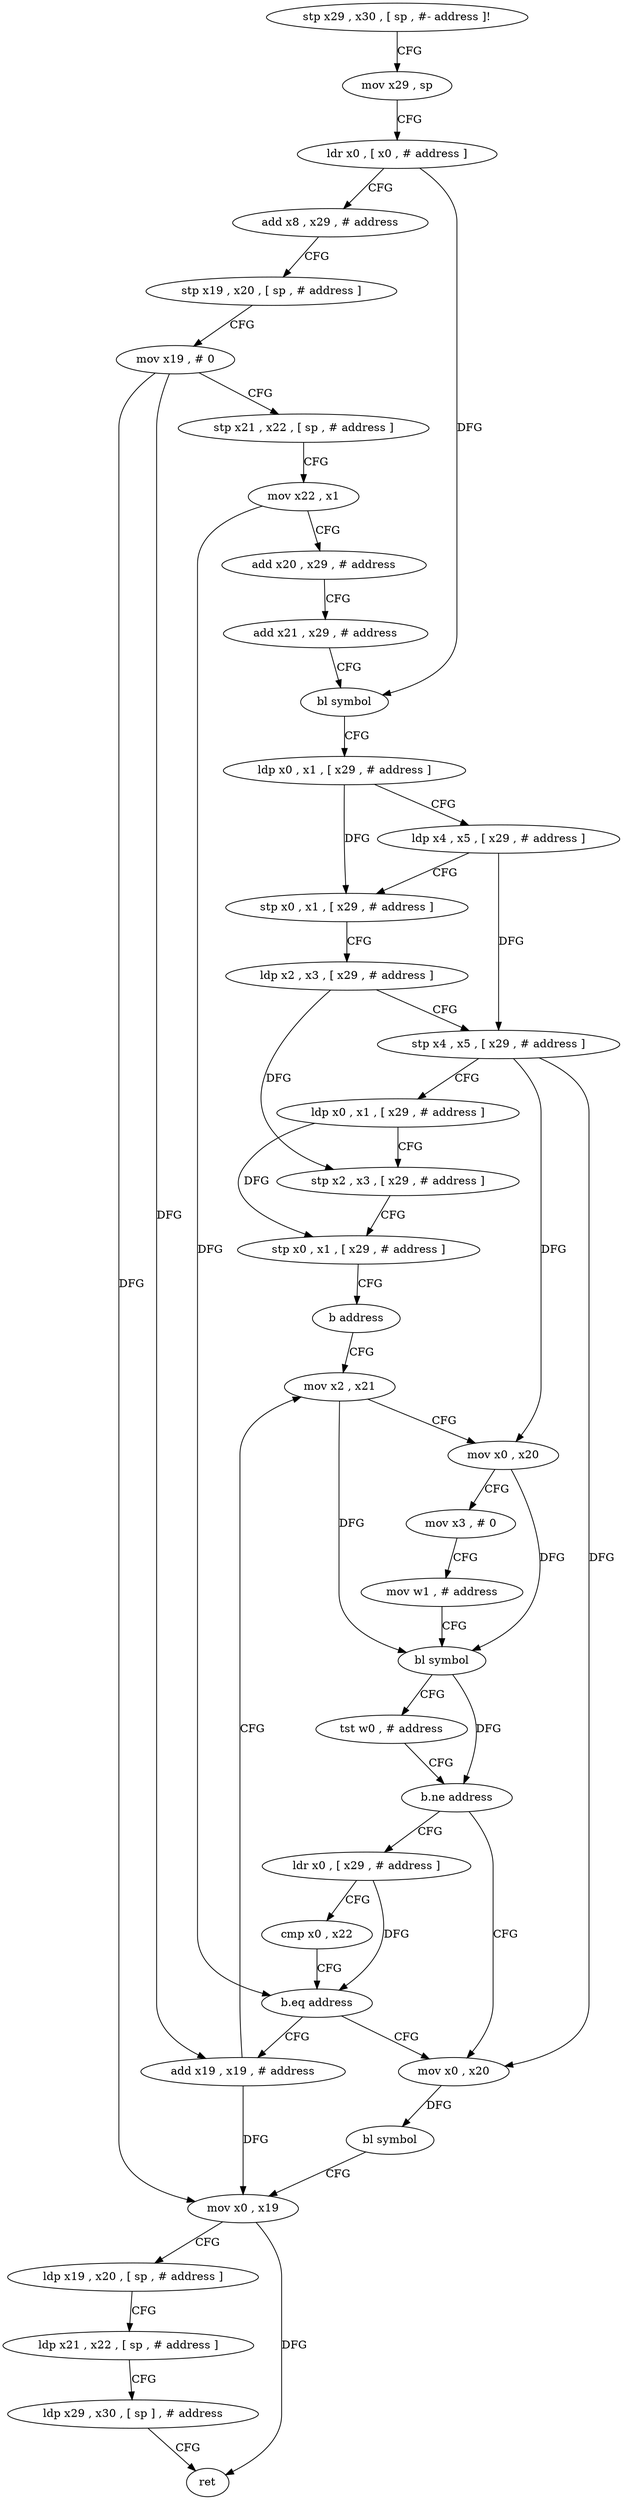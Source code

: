 digraph "func" {
"85744" [label = "stp x29 , x30 , [ sp , #- address ]!" ]
"85748" [label = "mov x29 , sp" ]
"85752" [label = "ldr x0 , [ x0 , # address ]" ]
"85756" [label = "add x8 , x29 , # address" ]
"85760" [label = "stp x19 , x20 , [ sp , # address ]" ]
"85764" [label = "mov x19 , # 0" ]
"85768" [label = "stp x21 , x22 , [ sp , # address ]" ]
"85772" [label = "mov x22 , x1" ]
"85776" [label = "add x20 , x29 , # address" ]
"85780" [label = "add x21 , x29 , # address" ]
"85784" [label = "bl symbol" ]
"85788" [label = "ldp x0 , x1 , [ x29 , # address ]" ]
"85792" [label = "ldp x4 , x5 , [ x29 , # address ]" ]
"85796" [label = "stp x0 , x1 , [ x29 , # address ]" ]
"85800" [label = "ldp x2 , x3 , [ x29 , # address ]" ]
"85804" [label = "stp x4 , x5 , [ x29 , # address ]" ]
"85808" [label = "ldp x0 , x1 , [ x29 , # address ]" ]
"85812" [label = "stp x2 , x3 , [ x29 , # address ]" ]
"85816" [label = "stp x0 , x1 , [ x29 , # address ]" ]
"85820" [label = "b address" ]
"85840" [label = "mov x2 , x21" ]
"85844" [label = "mov x0 , x20" ]
"85848" [label = "mov x3 , # 0" ]
"85852" [label = "mov w1 , # address" ]
"85856" [label = "bl symbol" ]
"85860" [label = "tst w0 , # address" ]
"85864" [label = "b.ne address" ]
"85824" [label = "ldr x0 , [ x29 , # address ]" ]
"85868" [label = "mov x0 , x20" ]
"85828" [label = "cmp x0 , x22" ]
"85832" [label = "b.eq address" ]
"85836" [label = "add x19 , x19 , # address" ]
"85872" [label = "bl symbol" ]
"85876" [label = "mov x0 , x19" ]
"85880" [label = "ldp x19 , x20 , [ sp , # address ]" ]
"85884" [label = "ldp x21 , x22 , [ sp , # address ]" ]
"85888" [label = "ldp x29 , x30 , [ sp ] , # address" ]
"85892" [label = "ret" ]
"85744" -> "85748" [ label = "CFG" ]
"85748" -> "85752" [ label = "CFG" ]
"85752" -> "85756" [ label = "CFG" ]
"85752" -> "85784" [ label = "DFG" ]
"85756" -> "85760" [ label = "CFG" ]
"85760" -> "85764" [ label = "CFG" ]
"85764" -> "85768" [ label = "CFG" ]
"85764" -> "85876" [ label = "DFG" ]
"85764" -> "85836" [ label = "DFG" ]
"85768" -> "85772" [ label = "CFG" ]
"85772" -> "85776" [ label = "CFG" ]
"85772" -> "85832" [ label = "DFG" ]
"85776" -> "85780" [ label = "CFG" ]
"85780" -> "85784" [ label = "CFG" ]
"85784" -> "85788" [ label = "CFG" ]
"85788" -> "85792" [ label = "CFG" ]
"85788" -> "85796" [ label = "DFG" ]
"85792" -> "85796" [ label = "CFG" ]
"85792" -> "85804" [ label = "DFG" ]
"85796" -> "85800" [ label = "CFG" ]
"85800" -> "85804" [ label = "CFG" ]
"85800" -> "85812" [ label = "DFG" ]
"85804" -> "85808" [ label = "CFG" ]
"85804" -> "85844" [ label = "DFG" ]
"85804" -> "85868" [ label = "DFG" ]
"85808" -> "85812" [ label = "CFG" ]
"85808" -> "85816" [ label = "DFG" ]
"85812" -> "85816" [ label = "CFG" ]
"85816" -> "85820" [ label = "CFG" ]
"85820" -> "85840" [ label = "CFG" ]
"85840" -> "85844" [ label = "CFG" ]
"85840" -> "85856" [ label = "DFG" ]
"85844" -> "85848" [ label = "CFG" ]
"85844" -> "85856" [ label = "DFG" ]
"85848" -> "85852" [ label = "CFG" ]
"85852" -> "85856" [ label = "CFG" ]
"85856" -> "85860" [ label = "CFG" ]
"85856" -> "85864" [ label = "DFG" ]
"85860" -> "85864" [ label = "CFG" ]
"85864" -> "85824" [ label = "CFG" ]
"85864" -> "85868" [ label = "CFG" ]
"85824" -> "85828" [ label = "CFG" ]
"85824" -> "85832" [ label = "DFG" ]
"85868" -> "85872" [ label = "DFG" ]
"85828" -> "85832" [ label = "CFG" ]
"85832" -> "85868" [ label = "CFG" ]
"85832" -> "85836" [ label = "CFG" ]
"85836" -> "85840" [ label = "CFG" ]
"85836" -> "85876" [ label = "DFG" ]
"85872" -> "85876" [ label = "CFG" ]
"85876" -> "85880" [ label = "CFG" ]
"85876" -> "85892" [ label = "DFG" ]
"85880" -> "85884" [ label = "CFG" ]
"85884" -> "85888" [ label = "CFG" ]
"85888" -> "85892" [ label = "CFG" ]
}
